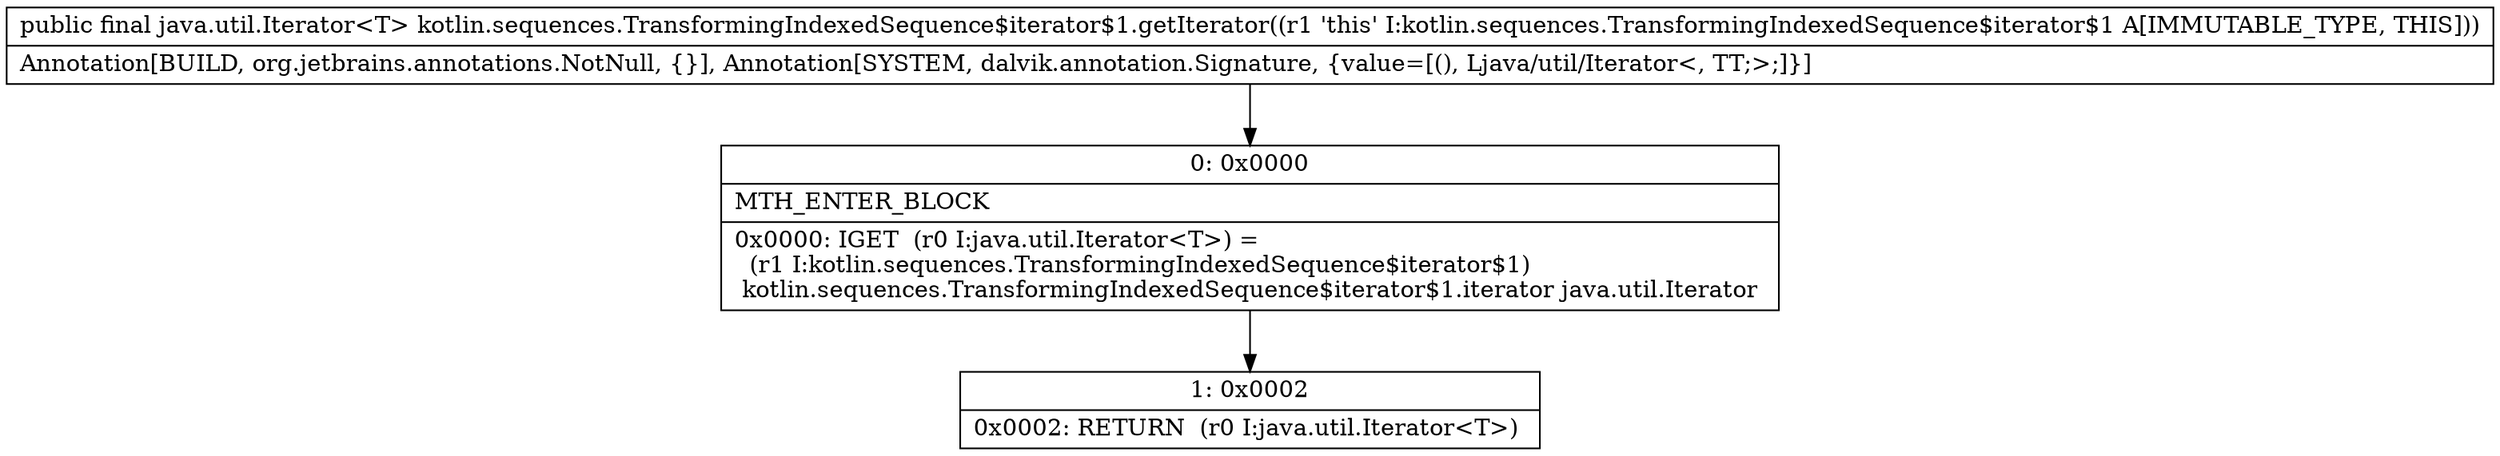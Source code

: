 digraph "CFG forkotlin.sequences.TransformingIndexedSequence$iterator$1.getIterator()Ljava\/util\/Iterator;" {
Node_0 [shape=record,label="{0\:\ 0x0000|MTH_ENTER_BLOCK\l|0x0000: IGET  (r0 I:java.util.Iterator\<T\>) = \l  (r1 I:kotlin.sequences.TransformingIndexedSequence$iterator$1)\l kotlin.sequences.TransformingIndexedSequence$iterator$1.iterator java.util.Iterator \l}"];
Node_1 [shape=record,label="{1\:\ 0x0002|0x0002: RETURN  (r0 I:java.util.Iterator\<T\>) \l}"];
MethodNode[shape=record,label="{public final java.util.Iterator\<T\> kotlin.sequences.TransformingIndexedSequence$iterator$1.getIterator((r1 'this' I:kotlin.sequences.TransformingIndexedSequence$iterator$1 A[IMMUTABLE_TYPE, THIS]))  | Annotation[BUILD, org.jetbrains.annotations.NotNull, \{\}], Annotation[SYSTEM, dalvik.annotation.Signature, \{value=[(), Ljava\/util\/Iterator\<, TT;\>;]\}]\l}"];
MethodNode -> Node_0;
Node_0 -> Node_1;
}

